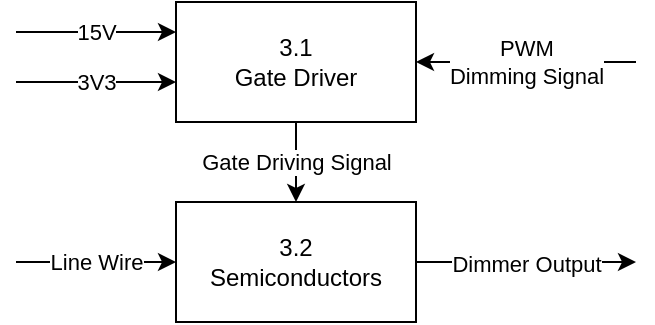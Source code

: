 <mxfile version="15.6.8" type="device"><diagram id="Ooxme_jNkHuqH6xrS1X8" name="Page-1"><mxGraphModel dx="1014" dy="465" grid="1" gridSize="10" guides="1" tooltips="1" connect="1" arrows="1" fold="1" page="1" pageScale="1" pageWidth="827" pageHeight="1169" math="0" shadow="0"><root><mxCell id="0"/><mxCell id="1" parent="0"/><mxCell id="StB4nFSUhpZyr1mD0sBF-1" value="3.1&lt;br&gt;Gate Driver" style="rounded=0;whiteSpace=wrap;html=1;" vertex="1" parent="1"><mxGeometry x="340" y="80" width="120" height="60" as="geometry"/></mxCell><mxCell id="StB4nFSUhpZyr1mD0sBF-13" value="Dimmer Output" style="edgeStyle=orthogonalEdgeStyle;rounded=0;orthogonalLoop=1;jettySize=auto;html=1;" edge="1" parent="1" source="StB4nFSUhpZyr1mD0sBF-2"><mxGeometry relative="1" as="geometry"><mxPoint x="570" y="210" as="targetPoint"/></mxGeometry></mxCell><mxCell id="StB4nFSUhpZyr1mD0sBF-2" value="3.2&lt;br&gt;Semiconductors" style="whiteSpace=wrap;html=1;" vertex="1" parent="1"><mxGeometry x="340" y="180" width="120" height="60" as="geometry"/></mxCell><mxCell id="StB4nFSUhpZyr1mD0sBF-5" value="Gate Driving Signal" style="endArrow=classic;html=1;rounded=0;entryX=0.5;entryY=0;entryDx=0;entryDy=0;exitX=0.5;exitY=1;exitDx=0;exitDy=0;" edge="1" parent="1" source="StB4nFSUhpZyr1mD0sBF-1" target="StB4nFSUhpZyr1mD0sBF-2"><mxGeometry width="50" height="50" relative="1" as="geometry"><mxPoint x="390" y="150" as="sourcePoint"/><mxPoint x="440" y="100" as="targetPoint"/></mxGeometry></mxCell><mxCell id="StB4nFSUhpZyr1mD0sBF-8" value="Line Wire" style="endArrow=classic;html=1;rounded=0;entryX=0;entryY=0.5;entryDx=0;entryDy=0;" edge="1" parent="1" target="StB4nFSUhpZyr1mD0sBF-2"><mxGeometry width="50" height="50" relative="1" as="geometry"><mxPoint x="260" y="210" as="sourcePoint"/><mxPoint x="329" y="209.5" as="targetPoint"/></mxGeometry></mxCell><mxCell id="StB4nFSUhpZyr1mD0sBF-9" value="15V" style="endArrow=classic;html=1;rounded=0;entryX=0;entryY=0.25;entryDx=0;entryDy=0;" edge="1" parent="1" target="StB4nFSUhpZyr1mD0sBF-1"><mxGeometry width="50" height="50" relative="1" as="geometry"><mxPoint x="260" y="95" as="sourcePoint"/><mxPoint x="310" y="90" as="targetPoint"/></mxGeometry></mxCell><mxCell id="StB4nFSUhpZyr1mD0sBF-10" value="3V3" style="endArrow=classic;html=1;rounded=0;entryX=0;entryY=0.25;entryDx=0;entryDy=0;" edge="1" parent="1"><mxGeometry width="50" height="50" relative="1" as="geometry"><mxPoint x="260" y="120" as="sourcePoint"/><mxPoint x="340" y="120" as="targetPoint"/></mxGeometry></mxCell><mxCell id="StB4nFSUhpZyr1mD0sBF-14" value="PWM&lt;br&gt;Dimming Signal" style="endArrow=classic;html=1;rounded=0;entryX=1;entryY=0.5;entryDx=0;entryDy=0;" edge="1" parent="1" target="StB4nFSUhpZyr1mD0sBF-1"><mxGeometry width="50" height="50" relative="1" as="geometry"><mxPoint x="570" y="110" as="sourcePoint"/><mxPoint x="440" y="100" as="targetPoint"/></mxGeometry></mxCell></root></mxGraphModel></diagram></mxfile>